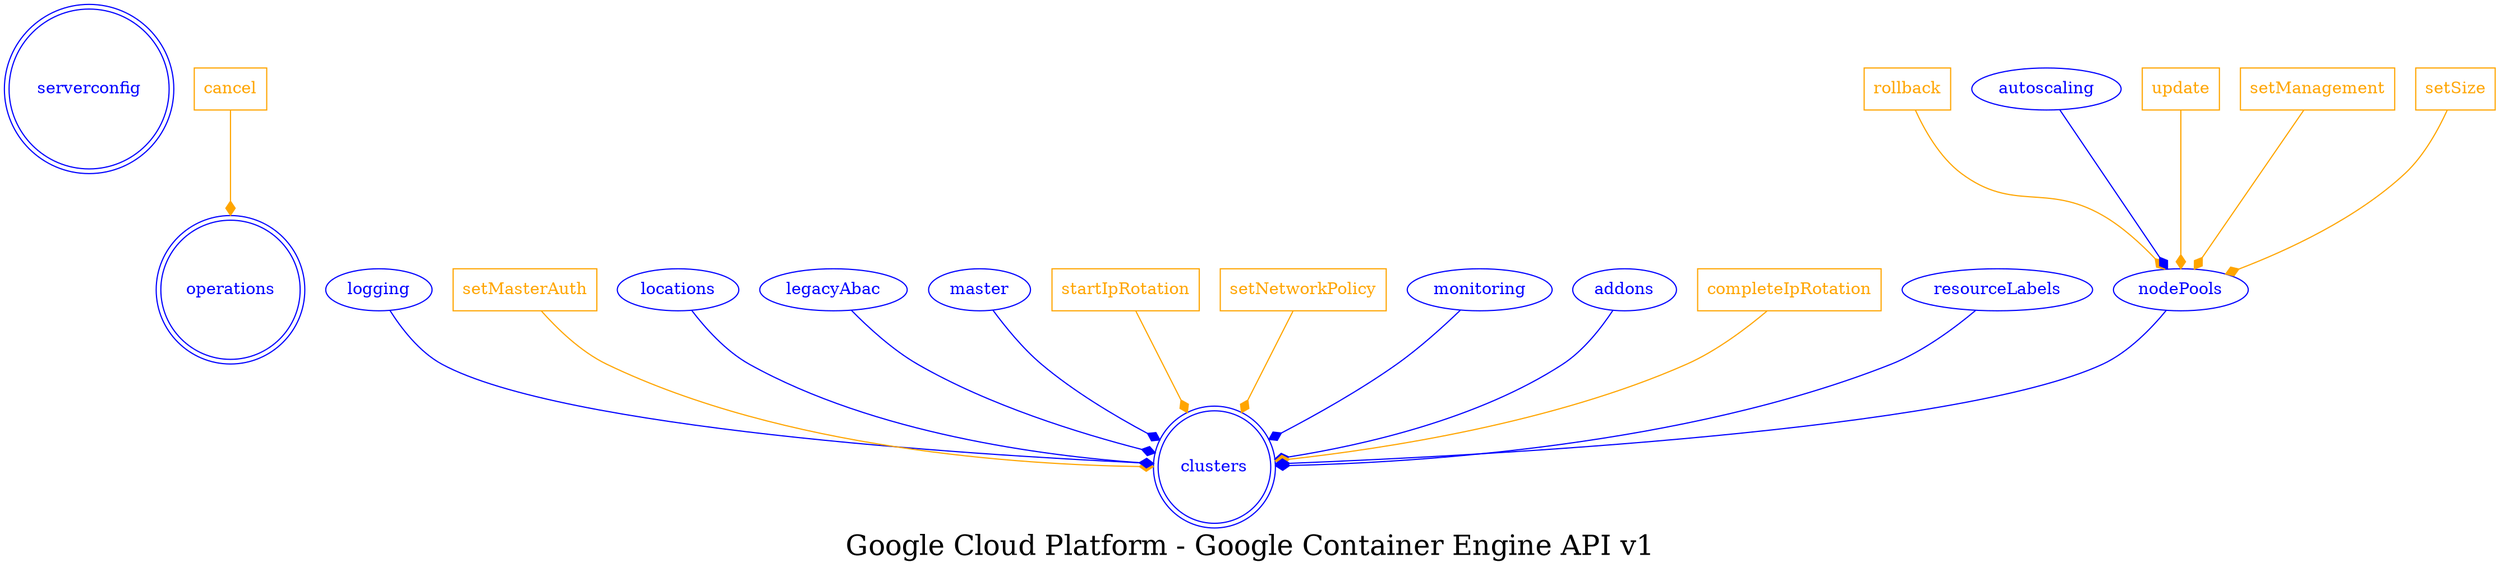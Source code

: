 digraph LexiconGraph {
graph[label="Google Cloud Platform - Google Container Engine API v1", fontsize=24]
splines=true
"serverconfig" [color=blue, fontcolor=blue, shape=doublecircle]
"operations" [color=blue, fontcolor=blue, shape=doublecircle]
"clusters" [color=blue, fontcolor=blue, shape=doublecircle]
"cancel" [color=orange, fontcolor=orange, shape=box]
"cancel" -> "operations" [color=orange, fontcolor=orange, arrowhead=diamond, arrowtail=none]
"logging" -> "clusters" [color=blue, fontcolor=blue, arrowhead=diamond, arrowtail=none]
"logging" [color=blue, fontcolor=blue, shape=ellipse]
"setMasterAuth" [color=orange, fontcolor=orange, shape=box]
"setMasterAuth" -> "clusters" [color=orange, fontcolor=orange, arrowhead=diamond, arrowtail=none]
"locations" -> "clusters" [color=blue, fontcolor=blue, arrowhead=diamond, arrowtail=none]
"locations" [color=blue, fontcolor=blue, shape=ellipse]
"legacyAbac" -> "clusters" [color=blue, fontcolor=blue, arrowhead=diamond, arrowtail=none]
"legacyAbac" [color=blue, fontcolor=blue, shape=ellipse]
"master" -> "clusters" [color=blue, fontcolor=blue, arrowhead=diamond, arrowtail=none]
"master" [color=blue, fontcolor=blue, shape=ellipse]
"startIpRotation" [color=orange, fontcolor=orange, shape=box]
"startIpRotation" -> "clusters" [color=orange, fontcolor=orange, arrowhead=diamond, arrowtail=none]
"setNetworkPolicy" [color=orange, fontcolor=orange, shape=box]
"setNetworkPolicy" -> "clusters" [color=orange, fontcolor=orange, arrowhead=diamond, arrowtail=none]
"monitoring" -> "clusters" [color=blue, fontcolor=blue, arrowhead=diamond, arrowtail=none]
"monitoring" [color=blue, fontcolor=blue, shape=ellipse]
"addons" -> "clusters" [color=blue, fontcolor=blue, arrowhead=diamond, arrowtail=none]
"addons" [color=blue, fontcolor=blue, shape=ellipse]
"completeIpRotation" [color=orange, fontcolor=orange, shape=box]
"completeIpRotation" -> "clusters" [color=orange, fontcolor=orange, arrowhead=diamond, arrowtail=none]
"resourceLabels" -> "clusters" [color=blue, fontcolor=blue, arrowhead=diamond, arrowtail=none]
"resourceLabels" [color=blue, fontcolor=blue, shape=ellipse]
"nodePools" -> "clusters" [color=blue, fontcolor=blue, arrowhead=diamond, arrowtail=none]
"nodePools" [color=blue, fontcolor=blue, shape=ellipse]
"rollback" [color=orange, fontcolor=orange, shape=box]
"rollback" -> "nodePools" [color=orange, fontcolor=orange, arrowhead=diamond, arrowtail=none]
"autoscaling" -> "nodePools" [color=blue, fontcolor=blue, arrowhead=diamond, arrowtail=none]
"autoscaling" [color=blue, fontcolor=blue, shape=ellipse]
"update" [color=orange, fontcolor=orange, shape=box]
"update" -> "nodePools" [color=orange, fontcolor=orange, arrowhead=diamond, arrowtail=none]
"setManagement" [color=orange, fontcolor=orange, shape=box]
"setManagement" -> "nodePools" [color=orange, fontcolor=orange, arrowhead=diamond, arrowtail=none]
"setSize" [color=orange, fontcolor=orange, shape=box]
"setSize" -> "nodePools" [color=orange, fontcolor=orange, arrowhead=diamond, arrowtail=none]
}
